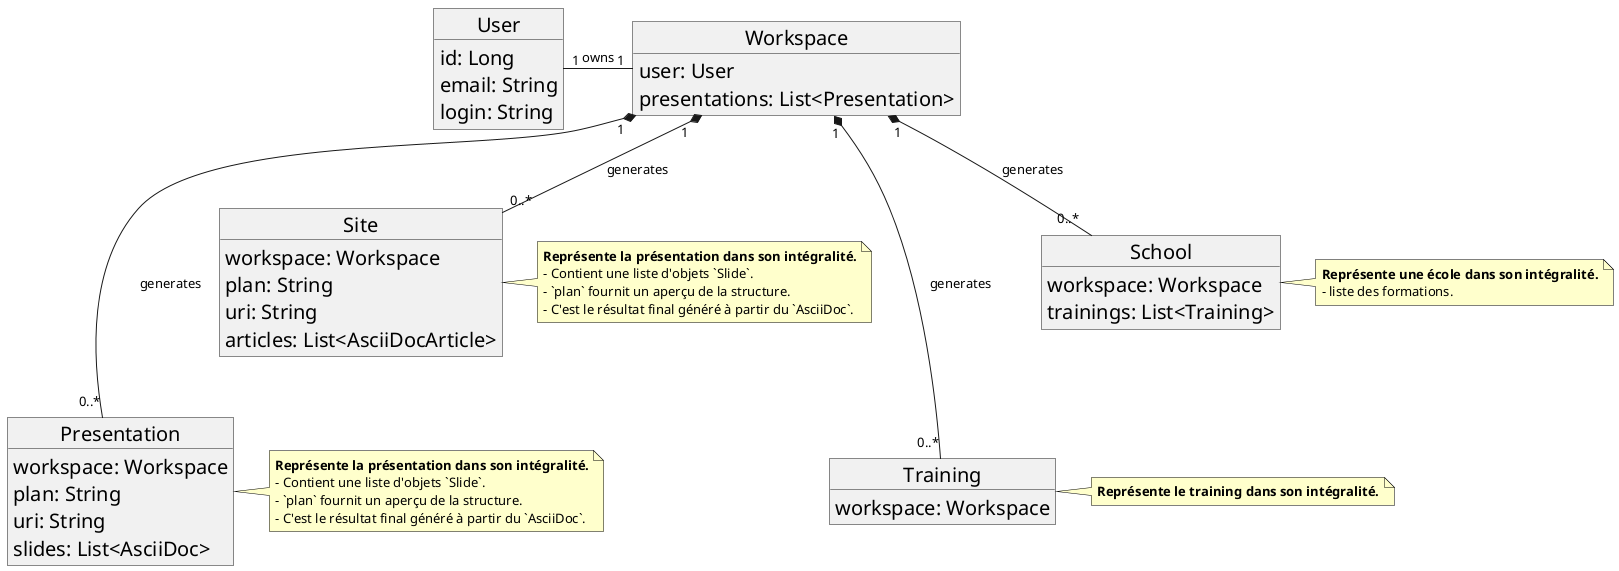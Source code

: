@startuml

skinparam noteBackgroundColor #FFFFCC
skinparam noteBorderColor #000000
skinparam ObjectFontSize 20

object User {
  id: Long
  email: String
  login: String
}

object Workspace {
  user: User
  presentations: List<Presentation>
}

object Presentation {
  workspace: Workspace
  plan: String
  uri: String
  slides: List<AsciiDoc>
}
note right of Presentation
  **Représente la présentation dans son intégralité.**
  - Contient une liste d'objets `Slide`.
  - `plan` fournit un aperçu de la structure.
  - C'est le résultat final généré à partir du `AsciiDoc`.
end note

object Site {
  workspace: Workspace
  plan: String
  uri: String
  articles: List<AsciiDocArticle>
}
note right of Site
  **Représente la présentation dans son intégralité.**
  - Contient une liste d'objets `Slide`.
  - `plan` fournit un aperçu de la structure.
  - C'est le résultat final généré à partir du `AsciiDoc`.
end note

object Training {
  workspace: Workspace
}
note right of Training
  **Représente le training dans son intégralité.**
end note

object School {
  workspace: Workspace
  trainings: List<Training>
}
note right of School
  **Représente une école dans son intégralité.**
  - liste des formations.
end note

User "1" - "1" Workspace : "owns"
Workspace "1" *--- "0..*" Presentation : "generates"
Workspace "1" *-- "0..*" Site : "generates"
Workspace "1" *--- "0..*" Training : "generates"
Workspace "1" *-- "0..*" School : "generates"

@enduml
